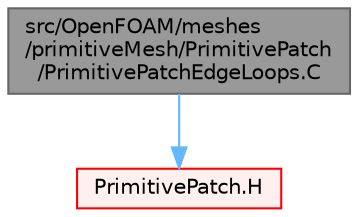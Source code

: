 digraph "src/OpenFOAM/meshes/primitiveMesh/PrimitivePatch/PrimitivePatchEdgeLoops.C"
{
 // LATEX_PDF_SIZE
  bgcolor="transparent";
  edge [fontname=Helvetica,fontsize=10,labelfontname=Helvetica,labelfontsize=10];
  node [fontname=Helvetica,fontsize=10,shape=box,height=0.2,width=0.4];
  Node1 [id="Node000001",label="src/OpenFOAM/meshes\l/primitiveMesh/PrimitivePatch\l/PrimitivePatchEdgeLoops.C",height=0.2,width=0.4,color="gray40", fillcolor="grey60", style="filled", fontcolor="black",tooltip="Create the list of loops of outside vertices. Goes wrong on multiply connected edges (loops will be u..."];
  Node1 -> Node2 [id="edge1_Node000001_Node000002",color="steelblue1",style="solid",tooltip=" "];
  Node2 [id="Node000002",label="PrimitivePatch.H",height=0.2,width=0.4,color="red", fillcolor="#FFF0F0", style="filled",URL="$PrimitivePatch_8H.html",tooltip=" "];
}
